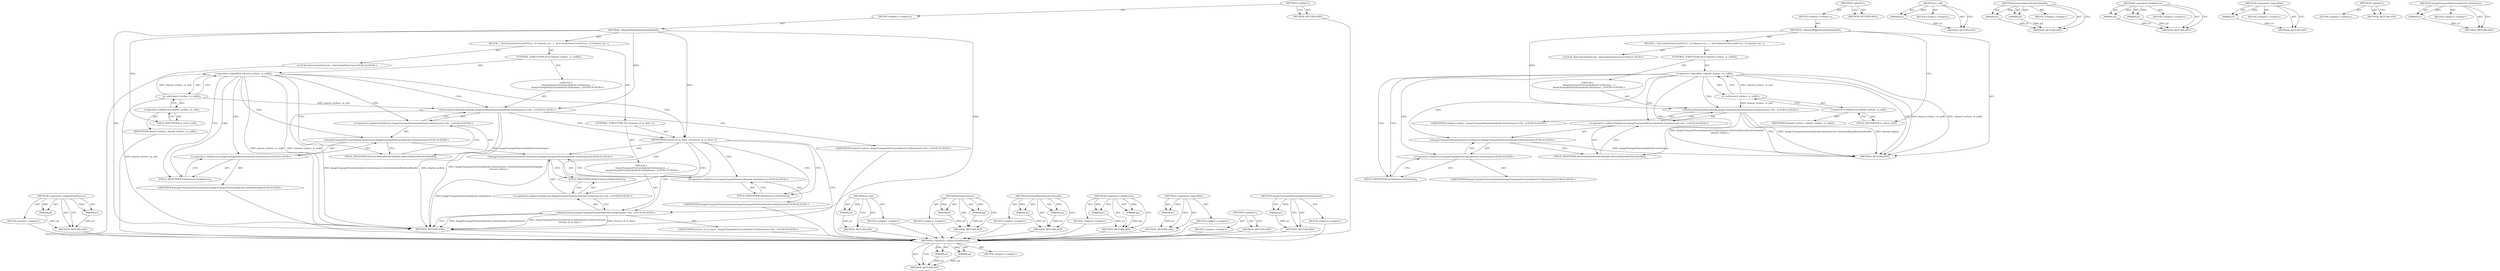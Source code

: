 digraph "ImageTransportFactoryAndroid.GetInstance" {
vulnerable_61 [label=<(METHOD,&lt;operator&gt;.indirectFieldAccess)>];
vulnerable_62 [label=<(PARAM,p1)>];
vulnerable_63 [label=<(PARAM,p2)>];
vulnerable_64 [label=<(BLOCK,&lt;empty&gt;,&lt;empty&gt;)>];
vulnerable_65 [label=<(METHOD_RETURN,ANY)>];
vulnerable_6 [label=<(METHOD,&lt;global&gt;)<SUB>1</SUB>>];
vulnerable_7 [label=<(BLOCK,&lt;empty&gt;,&lt;empty&gt;)<SUB>1</SUB>>];
vulnerable_8 [label=<(METHOD,~RenderWidgetHostViewAndroid)<SUB>1</SUB>>];
vulnerable_9 [label=<(BLOCK,{
  SetContentViewCore(NULL);
  if (!shared_sur...,{
  SetContentViewCore(NULL);
  if (!shared_sur...)<SUB>1</SUB>>];
vulnerable_10 [label="<(LOCAL,SetContentViewCore : SetContentViewCore)<SUB>2</SUB>>"];
vulnerable_11 [label=<(CONTROL_STRUCTURE,IF,if (!shared_surface_.is_null()))<SUB>3</SUB>>];
vulnerable_12 [label=<(&lt;operator&gt;.logicalNot,!shared_surface_.is_null())<SUB>3</SUB>>];
vulnerable_13 [label=<(is_null,shared_surface_.is_null())<SUB>3</SUB>>];
vulnerable_14 [label=<(&lt;operator&gt;.fieldAccess,shared_surface_.is_null)<SUB>3</SUB>>];
vulnerable_15 [label=<(IDENTIFIER,shared_surface_,shared_surface_.is_null())<SUB>3</SUB>>];
vulnerable_16 [label=<(FIELD_IDENTIFIER,is_null,is_null)<SUB>3</SUB>>];
vulnerable_17 [label="<(BLOCK,{
     ImageTransportFactoryAndroid::GetInstanc...,{
     ImageTransportFactoryAndroid::GetInstanc...)<SUB>3</SUB>>"];
vulnerable_18 [label="<(DestroySharedSurfaceHandle,ImageTransportFactoryAndroid::GetInstance()-&gt;De...)<SUB>4</SUB>>"];
vulnerable_19 [label="<(&lt;operator&gt;.indirectFieldAccess,ImageTransportFactoryAndroid::GetInstance()-&gt;De...)<SUB>4</SUB>>"];
vulnerable_20 [label="<(ImageTransportFactoryAndroid.GetInstance,ImageTransportFactoryAndroid::GetInstance())<SUB>4</SUB>>"];
vulnerable_21 [label="<(&lt;operator&gt;.fieldAccess,ImageTransportFactoryAndroid::GetInstance)<SUB>4</SUB>>"];
vulnerable_22 [label="<(IDENTIFIER,ImageTransportFactoryAndroid,ImageTransportFactoryAndroid::GetInstance())<SUB>4</SUB>>"];
vulnerable_23 [label=<(FIELD_IDENTIFIER,GetInstance,GetInstance)<SUB>4</SUB>>];
vulnerable_24 [label=<(FIELD_IDENTIFIER,DestroySharedSurfaceHandle,DestroySharedSurfaceHandle)<SUB>4</SUB>>];
vulnerable_25 [label="<(IDENTIFIER,shared_surface_,ImageTransportFactoryAndroid::GetInstance()-&gt;De...)<SUB>5</SUB>>"];
vulnerable_26 [label=<(METHOD_RETURN,ANY)<SUB>1</SUB>>];
vulnerable_28 [label=<(METHOD_RETURN,ANY)<SUB>1</SUB>>];
vulnerable_47 [label=<(METHOD,is_null)>];
vulnerable_48 [label=<(PARAM,p1)>];
vulnerable_49 [label=<(BLOCK,&lt;empty&gt;,&lt;empty&gt;)>];
vulnerable_50 [label=<(METHOD_RETURN,ANY)>];
vulnerable_56 [label=<(METHOD,DestroySharedSurfaceHandle)>];
vulnerable_57 [label=<(PARAM,p1)>];
vulnerable_58 [label=<(PARAM,p2)>];
vulnerable_59 [label=<(BLOCK,&lt;empty&gt;,&lt;empty&gt;)>];
vulnerable_60 [label=<(METHOD_RETURN,ANY)>];
vulnerable_51 [label=<(METHOD,&lt;operator&gt;.fieldAccess)>];
vulnerable_52 [label=<(PARAM,p1)>];
vulnerable_53 [label=<(PARAM,p2)>];
vulnerable_54 [label=<(BLOCK,&lt;empty&gt;,&lt;empty&gt;)>];
vulnerable_55 [label=<(METHOD_RETURN,ANY)>];
vulnerable_43 [label=<(METHOD,&lt;operator&gt;.logicalNot)>];
vulnerable_44 [label=<(PARAM,p1)>];
vulnerable_45 [label=<(BLOCK,&lt;empty&gt;,&lt;empty&gt;)>];
vulnerable_46 [label=<(METHOD_RETURN,ANY)>];
vulnerable_37 [label=<(METHOD,&lt;global&gt;)<SUB>1</SUB>>];
vulnerable_38 [label=<(BLOCK,&lt;empty&gt;,&lt;empty&gt;)>];
vulnerable_39 [label=<(METHOD_RETURN,ANY)>];
vulnerable_66 [label=<(METHOD,ImageTransportFactoryAndroid.GetInstance)>];
vulnerable_67 [label=<(PARAM,p1)>];
vulnerable_68 [label=<(BLOCK,&lt;empty&gt;,&lt;empty&gt;)>];
vulnerable_69 [label=<(METHOD_RETURN,ANY)>];
fixed_72 [label=<(METHOD,&lt;operator&gt;.indirectFieldAccess)>];
fixed_73 [label=<(PARAM,p1)>];
fixed_74 [label=<(PARAM,p2)>];
fixed_75 [label=<(BLOCK,&lt;empty&gt;,&lt;empty&gt;)>];
fixed_76 [label=<(METHOD_RETURN,ANY)>];
fixed_6 [label=<(METHOD,&lt;global&gt;)<SUB>1</SUB>>];
fixed_7 [label=<(BLOCK,&lt;empty&gt;,&lt;empty&gt;)<SUB>1</SUB>>];
fixed_8 [label=<(METHOD,~RenderWidgetHostViewAndroid)<SUB>1</SUB>>];
fixed_9 [label=<(BLOCK,{
  SetContentViewCore(NULL);
  if (!shared_sur...,{
  SetContentViewCore(NULL);
  if (!shared_sur...)<SUB>1</SUB>>];
fixed_10 [label="<(LOCAL,SetContentViewCore : SetContentViewCore)<SUB>2</SUB>>"];
fixed_11 [label=<(CONTROL_STRUCTURE,IF,if (!shared_surface_.is_null()))<SUB>3</SUB>>];
fixed_12 [label=<(&lt;operator&gt;.logicalNot,!shared_surface_.is_null())<SUB>3</SUB>>];
fixed_13 [label=<(is_null,shared_surface_.is_null())<SUB>3</SUB>>];
fixed_14 [label=<(&lt;operator&gt;.fieldAccess,shared_surface_.is_null)<SUB>3</SUB>>];
fixed_15 [label=<(IDENTIFIER,shared_surface_,shared_surface_.is_null())<SUB>3</SUB>>];
fixed_16 [label=<(FIELD_IDENTIFIER,is_null,is_null)<SUB>3</SUB>>];
fixed_17 [label="<(BLOCK,{
     ImageTransportFactoryAndroid::GetInstanc...,{
     ImageTransportFactoryAndroid::GetInstanc...)<SUB>3</SUB>>"];
fixed_18 [label="<(DestroySharedSurfaceHandle,ImageTransportFactoryAndroid::GetInstance()-&gt;De...)<SUB>4</SUB>>"];
fixed_19 [label="<(&lt;operator&gt;.indirectFieldAccess,ImageTransportFactoryAndroid::GetInstance()-&gt;De...)<SUB>4</SUB>>"];
fixed_20 [label="<(ImageTransportFactoryAndroid.GetInstance,ImageTransportFactoryAndroid::GetInstance())<SUB>4</SUB>>"];
fixed_21 [label="<(&lt;operator&gt;.fieldAccess,ImageTransportFactoryAndroid::GetInstance)<SUB>4</SUB>>"];
fixed_22 [label="<(IDENTIFIER,ImageTransportFactoryAndroid,ImageTransportFactoryAndroid::GetInstance())<SUB>4</SUB>>"];
fixed_23 [label=<(FIELD_IDENTIFIER,GetInstance,GetInstance)<SUB>4</SUB>>];
fixed_24 [label=<(FIELD_IDENTIFIER,DestroySharedSurfaceHandle,DestroySharedSurfaceHandle)<SUB>4</SUB>>];
fixed_25 [label="<(IDENTIFIER,shared_surface_,ImageTransportFactoryAndroid::GetInstance()-&gt;De...)<SUB>5</SUB>>"];
fixed_26 [label=<(CONTROL_STRUCTURE,IF,if (texture_id_in_layer_))<SUB>7</SUB>>];
fixed_27 [label=<(IDENTIFIER,texture_id_in_layer_,if (texture_id_in_layer_))<SUB>7</SUB>>];
fixed_28 [label="<(BLOCK,{
    ImageTransportFactoryAndroid::GetInstance...,{
    ImageTransportFactoryAndroid::GetInstance...)<SUB>7</SUB>>"];
fixed_29 [label="<(DeleteTexture,ImageTransportFactoryAndroid::GetInstance()-&gt;De...)<SUB>8</SUB>>"];
fixed_30 [label="<(&lt;operator&gt;.indirectFieldAccess,ImageTransportFactoryAndroid::GetInstance()-&gt;De...)<SUB>8</SUB>>"];
fixed_31 [label="<(ImageTransportFactoryAndroid.GetInstance,ImageTransportFactoryAndroid::GetInstance())<SUB>8</SUB>>"];
fixed_32 [label="<(&lt;operator&gt;.fieldAccess,ImageTransportFactoryAndroid::GetInstance)<SUB>8</SUB>>"];
fixed_33 [label="<(IDENTIFIER,ImageTransportFactoryAndroid,ImageTransportFactoryAndroid::GetInstance())<SUB>8</SUB>>"];
fixed_34 [label=<(FIELD_IDENTIFIER,GetInstance,GetInstance)<SUB>8</SUB>>];
fixed_35 [label=<(FIELD_IDENTIFIER,DeleteTexture,DeleteTexture)<SUB>8</SUB>>];
fixed_36 [label="<(IDENTIFIER,texture_id_in_layer_,ImageTransportFactoryAndroid::GetInstance()-&gt;De...)<SUB>9</SUB>>"];
fixed_37 [label=<(METHOD_RETURN,ANY)<SUB>1</SUB>>];
fixed_39 [label=<(METHOD_RETURN,ANY)<SUB>1</SUB>>];
fixed_58 [label=<(METHOD,is_null)>];
fixed_59 [label=<(PARAM,p1)>];
fixed_60 [label=<(BLOCK,&lt;empty&gt;,&lt;empty&gt;)>];
fixed_61 [label=<(METHOD_RETURN,ANY)>];
fixed_81 [label=<(METHOD,DeleteTexture)>];
fixed_82 [label=<(PARAM,p1)>];
fixed_83 [label=<(PARAM,p2)>];
fixed_84 [label=<(BLOCK,&lt;empty&gt;,&lt;empty&gt;)>];
fixed_85 [label=<(METHOD_RETURN,ANY)>];
fixed_67 [label=<(METHOD,DestroySharedSurfaceHandle)>];
fixed_68 [label=<(PARAM,p1)>];
fixed_69 [label=<(PARAM,p2)>];
fixed_70 [label=<(BLOCK,&lt;empty&gt;,&lt;empty&gt;)>];
fixed_71 [label=<(METHOD_RETURN,ANY)>];
fixed_62 [label=<(METHOD,&lt;operator&gt;.fieldAccess)>];
fixed_63 [label=<(PARAM,p1)>];
fixed_64 [label=<(PARAM,p2)>];
fixed_65 [label=<(BLOCK,&lt;empty&gt;,&lt;empty&gt;)>];
fixed_66 [label=<(METHOD_RETURN,ANY)>];
fixed_54 [label=<(METHOD,&lt;operator&gt;.logicalNot)>];
fixed_55 [label=<(PARAM,p1)>];
fixed_56 [label=<(BLOCK,&lt;empty&gt;,&lt;empty&gt;)>];
fixed_57 [label=<(METHOD_RETURN,ANY)>];
fixed_48 [label=<(METHOD,&lt;global&gt;)<SUB>1</SUB>>];
fixed_49 [label=<(BLOCK,&lt;empty&gt;,&lt;empty&gt;)>];
fixed_50 [label=<(METHOD_RETURN,ANY)>];
fixed_77 [label=<(METHOD,ImageTransportFactoryAndroid.GetInstance)>];
fixed_78 [label=<(PARAM,p1)>];
fixed_79 [label=<(BLOCK,&lt;empty&gt;,&lt;empty&gt;)>];
fixed_80 [label=<(METHOD_RETURN,ANY)>];
vulnerable_61 -> vulnerable_62  [key=0, label="AST: "];
vulnerable_61 -> vulnerable_62  [key=1, label="DDG: "];
vulnerable_61 -> vulnerable_64  [key=0, label="AST: "];
vulnerable_61 -> vulnerable_63  [key=0, label="AST: "];
vulnerable_61 -> vulnerable_63  [key=1, label="DDG: "];
vulnerable_61 -> vulnerable_65  [key=0, label="AST: "];
vulnerable_61 -> vulnerable_65  [key=1, label="CFG: "];
vulnerable_62 -> vulnerable_65  [key=0, label="DDG: p1"];
vulnerable_63 -> vulnerable_65  [key=0, label="DDG: p2"];
vulnerable_6 -> vulnerable_7  [key=0, label="AST: "];
vulnerable_6 -> vulnerable_28  [key=0, label="AST: "];
vulnerable_6 -> vulnerable_28  [key=1, label="CFG: "];
vulnerable_7 -> vulnerable_8  [key=0, label="AST: "];
vulnerable_8 -> vulnerable_9  [key=0, label="AST: "];
vulnerable_8 -> vulnerable_26  [key=0, label="AST: "];
vulnerable_8 -> vulnerable_16  [key=0, label="CFG: "];
vulnerable_8 -> vulnerable_18  [key=0, label="DDG: "];
vulnerable_9 -> vulnerable_10  [key=0, label="AST: "];
vulnerable_9 -> vulnerable_11  [key=0, label="AST: "];
vulnerable_11 -> vulnerable_12  [key=0, label="AST: "];
vulnerable_11 -> vulnerable_17  [key=0, label="AST: "];
vulnerable_12 -> vulnerable_13  [key=0, label="AST: "];
vulnerable_12 -> vulnerable_26  [key=0, label="CFG: "];
vulnerable_12 -> vulnerable_26  [key=1, label="DDG: shared_surface_.is_null()"];
vulnerable_12 -> vulnerable_26  [key=2, label="DDG: !shared_surface_.is_null()"];
vulnerable_12 -> vulnerable_23  [key=0, label="CFG: "];
vulnerable_12 -> vulnerable_23  [key=1, label="CDG: "];
vulnerable_12 -> vulnerable_20  [key=0, label="CDG: "];
vulnerable_12 -> vulnerable_24  [key=0, label="CDG: "];
vulnerable_12 -> vulnerable_21  [key=0, label="CDG: "];
vulnerable_12 -> vulnerable_18  [key=0, label="CDG: "];
vulnerable_12 -> vulnerable_19  [key=0, label="CDG: "];
vulnerable_13 -> vulnerable_14  [key=0, label="AST: "];
vulnerable_13 -> vulnerable_12  [key=0, label="CFG: "];
vulnerable_13 -> vulnerable_12  [key=1, label="DDG: shared_surface_.is_null"];
vulnerable_13 -> vulnerable_18  [key=0, label="DDG: shared_surface_.is_null"];
vulnerable_14 -> vulnerable_15  [key=0, label="AST: "];
vulnerable_14 -> vulnerable_16  [key=0, label="AST: "];
vulnerable_14 -> vulnerable_13  [key=0, label="CFG: "];
vulnerable_16 -> vulnerable_14  [key=0, label="CFG: "];
vulnerable_17 -> vulnerable_18  [key=0, label="AST: "];
vulnerable_18 -> vulnerable_19  [key=0, label="AST: "];
vulnerable_18 -> vulnerable_25  [key=0, label="AST: "];
vulnerable_18 -> vulnerable_26  [key=0, label="CFG: "];
vulnerable_18 -> vulnerable_26  [key=1, label="DDG: ImageTransportFactoryAndroid::GetInstance()-&gt;DestroySharedSurfaceHandle"];
vulnerable_18 -> vulnerable_26  [key=2, label="DDG: shared_surface_"];
vulnerable_18 -> vulnerable_26  [key=3, label="DDG: ImageTransportFactoryAndroid::GetInstance()-&gt;DestroySharedSurfaceHandle(
         shared_surface_)"];
vulnerable_19 -> vulnerable_20  [key=0, label="AST: "];
vulnerable_19 -> vulnerable_24  [key=0, label="AST: "];
vulnerable_19 -> vulnerable_18  [key=0, label="CFG: "];
vulnerable_20 -> vulnerable_21  [key=0, label="AST: "];
vulnerable_20 -> vulnerable_24  [key=0, label="CFG: "];
vulnerable_20 -> vulnerable_26  [key=0, label="DDG: ImageTransportFactoryAndroid::GetInstance"];
vulnerable_21 -> vulnerable_22  [key=0, label="AST: "];
vulnerable_21 -> vulnerable_23  [key=0, label="AST: "];
vulnerable_21 -> vulnerable_20  [key=0, label="CFG: "];
vulnerable_23 -> vulnerable_21  [key=0, label="CFG: "];
vulnerable_24 -> vulnerable_19  [key=0, label="CFG: "];
vulnerable_47 -> vulnerable_48  [key=0, label="AST: "];
vulnerable_47 -> vulnerable_48  [key=1, label="DDG: "];
vulnerable_47 -> vulnerable_49  [key=0, label="AST: "];
vulnerable_47 -> vulnerable_50  [key=0, label="AST: "];
vulnerable_47 -> vulnerable_50  [key=1, label="CFG: "];
vulnerable_48 -> vulnerable_50  [key=0, label="DDG: p1"];
vulnerable_56 -> vulnerable_57  [key=0, label="AST: "];
vulnerable_56 -> vulnerable_57  [key=1, label="DDG: "];
vulnerable_56 -> vulnerable_59  [key=0, label="AST: "];
vulnerable_56 -> vulnerable_58  [key=0, label="AST: "];
vulnerable_56 -> vulnerable_58  [key=1, label="DDG: "];
vulnerable_56 -> vulnerable_60  [key=0, label="AST: "];
vulnerable_56 -> vulnerable_60  [key=1, label="CFG: "];
vulnerable_57 -> vulnerable_60  [key=0, label="DDG: p1"];
vulnerable_58 -> vulnerable_60  [key=0, label="DDG: p2"];
vulnerable_51 -> vulnerable_52  [key=0, label="AST: "];
vulnerable_51 -> vulnerable_52  [key=1, label="DDG: "];
vulnerable_51 -> vulnerable_54  [key=0, label="AST: "];
vulnerable_51 -> vulnerable_53  [key=0, label="AST: "];
vulnerable_51 -> vulnerable_53  [key=1, label="DDG: "];
vulnerable_51 -> vulnerable_55  [key=0, label="AST: "];
vulnerable_51 -> vulnerable_55  [key=1, label="CFG: "];
vulnerable_52 -> vulnerable_55  [key=0, label="DDG: p1"];
vulnerable_53 -> vulnerable_55  [key=0, label="DDG: p2"];
vulnerable_43 -> vulnerable_44  [key=0, label="AST: "];
vulnerable_43 -> vulnerable_44  [key=1, label="DDG: "];
vulnerable_43 -> vulnerable_45  [key=0, label="AST: "];
vulnerable_43 -> vulnerable_46  [key=0, label="AST: "];
vulnerable_43 -> vulnerable_46  [key=1, label="CFG: "];
vulnerable_44 -> vulnerable_46  [key=0, label="DDG: p1"];
vulnerable_37 -> vulnerable_38  [key=0, label="AST: "];
vulnerable_37 -> vulnerable_39  [key=0, label="AST: "];
vulnerable_37 -> vulnerable_39  [key=1, label="CFG: "];
vulnerable_66 -> vulnerable_67  [key=0, label="AST: "];
vulnerable_66 -> vulnerable_67  [key=1, label="DDG: "];
vulnerable_66 -> vulnerable_68  [key=0, label="AST: "];
vulnerable_66 -> vulnerable_69  [key=0, label="AST: "];
vulnerable_66 -> vulnerable_69  [key=1, label="CFG: "];
vulnerable_67 -> vulnerable_69  [key=0, label="DDG: p1"];
fixed_72 -> fixed_73  [key=0, label="AST: "];
fixed_72 -> fixed_73  [key=1, label="DDG: "];
fixed_72 -> fixed_75  [key=0, label="AST: "];
fixed_72 -> fixed_74  [key=0, label="AST: "];
fixed_72 -> fixed_74  [key=1, label="DDG: "];
fixed_72 -> fixed_76  [key=0, label="AST: "];
fixed_72 -> fixed_76  [key=1, label="CFG: "];
fixed_73 -> fixed_76  [key=0, label="DDG: p1"];
fixed_74 -> fixed_76  [key=0, label="DDG: p2"];
fixed_75 -> vulnerable_61  [key=0];
fixed_76 -> vulnerable_61  [key=0];
fixed_6 -> fixed_7  [key=0, label="AST: "];
fixed_6 -> fixed_39  [key=0, label="AST: "];
fixed_6 -> fixed_39  [key=1, label="CFG: "];
fixed_7 -> fixed_8  [key=0, label="AST: "];
fixed_8 -> fixed_9  [key=0, label="AST: "];
fixed_8 -> fixed_37  [key=0, label="AST: "];
fixed_8 -> fixed_16  [key=0, label="CFG: "];
fixed_8 -> fixed_27  [key=0, label="DDG: "];
fixed_8 -> fixed_18  [key=0, label="DDG: "];
fixed_8 -> fixed_29  [key=0, label="DDG: "];
fixed_9 -> fixed_10  [key=0, label="AST: "];
fixed_9 -> fixed_11  [key=0, label="AST: "];
fixed_9 -> fixed_26  [key=0, label="AST: "];
fixed_10 -> vulnerable_61  [key=0];
fixed_11 -> fixed_12  [key=0, label="AST: "];
fixed_11 -> fixed_17  [key=0, label="AST: "];
fixed_12 -> fixed_13  [key=0, label="AST: "];
fixed_12 -> fixed_27  [key=0, label="CFG: "];
fixed_12 -> fixed_23  [key=0, label="CFG: "];
fixed_12 -> fixed_23  [key=1, label="CDG: "];
fixed_12 -> fixed_37  [key=0, label="DDG: shared_surface_.is_null()"];
fixed_12 -> fixed_37  [key=1, label="DDG: !shared_surface_.is_null()"];
fixed_12 -> fixed_24  [key=0, label="CDG: "];
fixed_12 -> fixed_21  [key=0, label="CDG: "];
fixed_12 -> fixed_18  [key=0, label="CDG: "];
fixed_12 -> fixed_19  [key=0, label="CDG: "];
fixed_12 -> fixed_20  [key=0, label="CDG: "];
fixed_13 -> fixed_14  [key=0, label="AST: "];
fixed_13 -> fixed_12  [key=0, label="CFG: "];
fixed_13 -> fixed_12  [key=1, label="DDG: shared_surface_.is_null"];
fixed_13 -> fixed_37  [key=0, label="DDG: shared_surface_.is_null"];
fixed_13 -> fixed_18  [key=0, label="DDG: shared_surface_.is_null"];
fixed_14 -> fixed_15  [key=0, label="AST: "];
fixed_14 -> fixed_16  [key=0, label="AST: "];
fixed_14 -> fixed_13  [key=0, label="CFG: "];
fixed_15 -> vulnerable_61  [key=0];
fixed_16 -> fixed_14  [key=0, label="CFG: "];
fixed_17 -> fixed_18  [key=0, label="AST: "];
fixed_18 -> fixed_19  [key=0, label="AST: "];
fixed_18 -> fixed_25  [key=0, label="AST: "];
fixed_18 -> fixed_27  [key=0, label="CFG: "];
fixed_18 -> fixed_37  [key=0, label="DDG: ImageTransportFactoryAndroid::GetInstance()-&gt;DestroySharedSurfaceHandle"];
fixed_18 -> fixed_37  [key=1, label="DDG: shared_surface_"];
fixed_18 -> fixed_37  [key=2, label="DDG: ImageTransportFactoryAndroid::GetInstance()-&gt;DestroySharedSurfaceHandle(
         shared_surface_)"];
fixed_19 -> fixed_20  [key=0, label="AST: "];
fixed_19 -> fixed_24  [key=0, label="AST: "];
fixed_19 -> fixed_18  [key=0, label="CFG: "];
fixed_20 -> fixed_21  [key=0, label="AST: "];
fixed_20 -> fixed_24  [key=0, label="CFG: "];
fixed_20 -> fixed_31  [key=0, label="DDG: ImageTransportFactoryAndroid::GetInstance"];
fixed_21 -> fixed_22  [key=0, label="AST: "];
fixed_21 -> fixed_23  [key=0, label="AST: "];
fixed_21 -> fixed_20  [key=0, label="CFG: "];
fixed_22 -> vulnerable_61  [key=0];
fixed_23 -> fixed_21  [key=0, label="CFG: "];
fixed_24 -> fixed_19  [key=0, label="CFG: "];
fixed_25 -> vulnerable_61  [key=0];
fixed_26 -> fixed_27  [key=0, label="AST: "];
fixed_26 -> fixed_28  [key=0, label="AST: "];
fixed_27 -> fixed_37  [key=0, label="CFG: "];
fixed_27 -> fixed_34  [key=0, label="CFG: "];
fixed_27 -> fixed_34  [key=1, label="CDG: "];
fixed_27 -> fixed_30  [key=0, label="CDG: "];
fixed_27 -> fixed_29  [key=0, label="CDG: "];
fixed_27 -> fixed_32  [key=0, label="CDG: "];
fixed_27 -> fixed_35  [key=0, label="CDG: "];
fixed_27 -> fixed_31  [key=0, label="CDG: "];
fixed_28 -> fixed_29  [key=0, label="AST: "];
fixed_29 -> fixed_30  [key=0, label="AST: "];
fixed_29 -> fixed_36  [key=0, label="AST: "];
fixed_29 -> fixed_37  [key=0, label="CFG: "];
fixed_29 -> fixed_37  [key=1, label="DDG: ImageTransportFactoryAndroid::GetInstance()-&gt;DeleteTexture"];
fixed_29 -> fixed_37  [key=2, label="DDG: ImageTransportFactoryAndroid::GetInstance()-&gt;DeleteTexture(
        texture_id_in_layer_)"];
fixed_29 -> fixed_37  [key=3, label="DDG: texture_id_in_layer_"];
fixed_30 -> fixed_31  [key=0, label="AST: "];
fixed_30 -> fixed_35  [key=0, label="AST: "];
fixed_30 -> fixed_29  [key=0, label="CFG: "];
fixed_31 -> fixed_32  [key=0, label="AST: "];
fixed_31 -> fixed_35  [key=0, label="CFG: "];
fixed_31 -> fixed_37  [key=0, label="DDG: ImageTransportFactoryAndroid::GetInstance"];
fixed_32 -> fixed_33  [key=0, label="AST: "];
fixed_32 -> fixed_34  [key=0, label="AST: "];
fixed_32 -> fixed_31  [key=0, label="CFG: "];
fixed_33 -> vulnerable_61  [key=0];
fixed_34 -> fixed_32  [key=0, label="CFG: "];
fixed_35 -> fixed_30  [key=0, label="CFG: "];
fixed_36 -> vulnerable_61  [key=0];
fixed_37 -> vulnerable_61  [key=0];
fixed_39 -> vulnerable_61  [key=0];
fixed_58 -> fixed_59  [key=0, label="AST: "];
fixed_58 -> fixed_59  [key=1, label="DDG: "];
fixed_58 -> fixed_60  [key=0, label="AST: "];
fixed_58 -> fixed_61  [key=0, label="AST: "];
fixed_58 -> fixed_61  [key=1, label="CFG: "];
fixed_59 -> fixed_61  [key=0, label="DDG: p1"];
fixed_60 -> vulnerable_61  [key=0];
fixed_61 -> vulnerable_61  [key=0];
fixed_81 -> fixed_82  [key=0, label="AST: "];
fixed_81 -> fixed_82  [key=1, label="DDG: "];
fixed_81 -> fixed_84  [key=0, label="AST: "];
fixed_81 -> fixed_83  [key=0, label="AST: "];
fixed_81 -> fixed_83  [key=1, label="DDG: "];
fixed_81 -> fixed_85  [key=0, label="AST: "];
fixed_81 -> fixed_85  [key=1, label="CFG: "];
fixed_82 -> fixed_85  [key=0, label="DDG: p1"];
fixed_83 -> fixed_85  [key=0, label="DDG: p2"];
fixed_84 -> vulnerable_61  [key=0];
fixed_85 -> vulnerable_61  [key=0];
fixed_67 -> fixed_68  [key=0, label="AST: "];
fixed_67 -> fixed_68  [key=1, label="DDG: "];
fixed_67 -> fixed_70  [key=0, label="AST: "];
fixed_67 -> fixed_69  [key=0, label="AST: "];
fixed_67 -> fixed_69  [key=1, label="DDG: "];
fixed_67 -> fixed_71  [key=0, label="AST: "];
fixed_67 -> fixed_71  [key=1, label="CFG: "];
fixed_68 -> fixed_71  [key=0, label="DDG: p1"];
fixed_69 -> fixed_71  [key=0, label="DDG: p2"];
fixed_70 -> vulnerable_61  [key=0];
fixed_71 -> vulnerable_61  [key=0];
fixed_62 -> fixed_63  [key=0, label="AST: "];
fixed_62 -> fixed_63  [key=1, label="DDG: "];
fixed_62 -> fixed_65  [key=0, label="AST: "];
fixed_62 -> fixed_64  [key=0, label="AST: "];
fixed_62 -> fixed_64  [key=1, label="DDG: "];
fixed_62 -> fixed_66  [key=0, label="AST: "];
fixed_62 -> fixed_66  [key=1, label="CFG: "];
fixed_63 -> fixed_66  [key=0, label="DDG: p1"];
fixed_64 -> fixed_66  [key=0, label="DDG: p2"];
fixed_65 -> vulnerable_61  [key=0];
fixed_66 -> vulnerable_61  [key=0];
fixed_54 -> fixed_55  [key=0, label="AST: "];
fixed_54 -> fixed_55  [key=1, label="DDG: "];
fixed_54 -> fixed_56  [key=0, label="AST: "];
fixed_54 -> fixed_57  [key=0, label="AST: "];
fixed_54 -> fixed_57  [key=1, label="CFG: "];
fixed_55 -> fixed_57  [key=0, label="DDG: p1"];
fixed_56 -> vulnerable_61  [key=0];
fixed_57 -> vulnerable_61  [key=0];
fixed_48 -> fixed_49  [key=0, label="AST: "];
fixed_48 -> fixed_50  [key=0, label="AST: "];
fixed_48 -> fixed_50  [key=1, label="CFG: "];
fixed_49 -> vulnerable_61  [key=0];
fixed_50 -> vulnerable_61  [key=0];
fixed_77 -> fixed_78  [key=0, label="AST: "];
fixed_77 -> fixed_78  [key=1, label="DDG: "];
fixed_77 -> fixed_79  [key=0, label="AST: "];
fixed_77 -> fixed_80  [key=0, label="AST: "];
fixed_77 -> fixed_80  [key=1, label="CFG: "];
fixed_78 -> fixed_80  [key=0, label="DDG: p1"];
fixed_79 -> vulnerable_61  [key=0];
fixed_80 -> vulnerable_61  [key=0];
}
